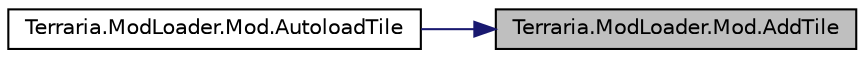 digraph "Terraria.ModLoader.Mod.AddTile"
{
 // LATEX_PDF_SIZE
  edge [fontname="Helvetica",fontsize="10",labelfontname="Helvetica",labelfontsize="10"];
  node [fontname="Helvetica",fontsize="10",shape=record];
  rankdir="RL";
  Node1 [label="Terraria.ModLoader.Mod.AddTile",height=0.2,width=0.4,color="black", fillcolor="grey75", style="filled", fontcolor="black",tooltip="Adds a type of tile to the game with the specified name and texture."];
  Node1 -> Node2 [dir="back",color="midnightblue",fontsize="10",style="solid",fontname="Helvetica"];
  Node2 [label="Terraria.ModLoader.Mod.AutoloadTile",height=0.2,width=0.4,color="black", fillcolor="white", style="filled",URL="$class_terraria_1_1_mod_loader_1_1_mod.html#aeedb7fee34156065ea69dc5e34eba0b3",tooltip=" "];
}
